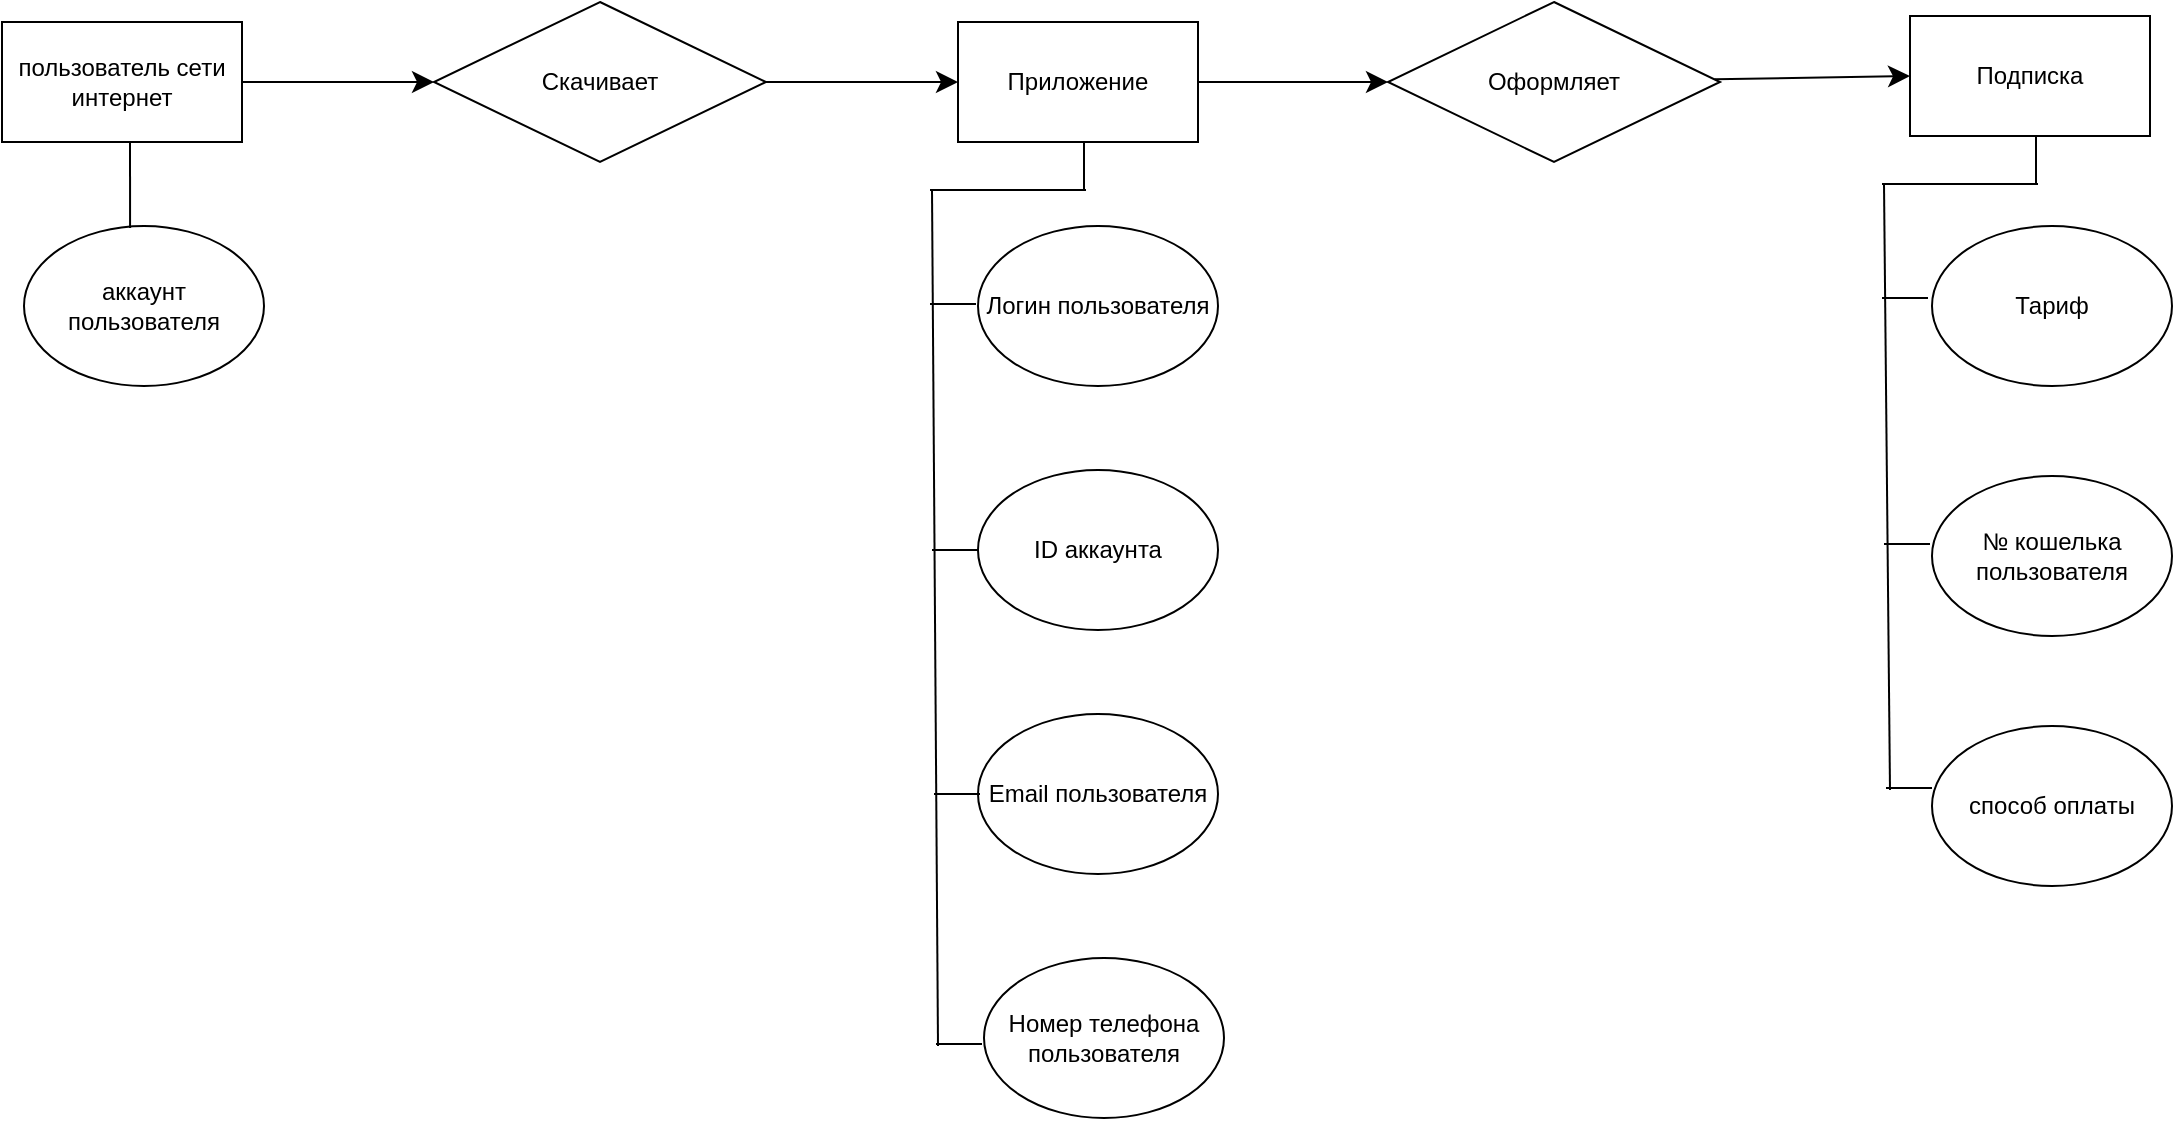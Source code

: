 <mxfile version="28.2.4">
  <diagram name="Страница — 1" id="siVvG38Noh7f5fZ6P-ZT">
    <mxGraphModel dx="2618" dy="846" grid="0" gridSize="10" guides="1" tooltips="1" connect="1" arrows="1" fold="1" page="0" pageScale="1" pageWidth="200" pageHeight="200" math="0" shadow="0">
      <root>
        <mxCell id="0" />
        <mxCell id="1" parent="0" />
        <mxCell id="oa2bo86zXqkCxVE-I5L1-17" style="edgeStyle=none;curved=1;rounded=0;orthogonalLoop=1;jettySize=auto;html=1;entryX=0;entryY=0.5;entryDx=0;entryDy=0;fontSize=12;startSize=8;endSize=8;" edge="1" parent="1" source="oa2bo86zXqkCxVE-I5L1-2" target="oa2bo86zXqkCxVE-I5L1-4">
          <mxGeometry relative="1" as="geometry" />
        </mxCell>
        <mxCell id="oa2bo86zXqkCxVE-I5L1-2" value="Скачивает" style="rhombus;whiteSpace=wrap;html=1;" vertex="1" parent="1">
          <mxGeometry x="-658" y="155" width="166" height="80" as="geometry" />
        </mxCell>
        <mxCell id="oa2bo86zXqkCxVE-I5L1-16" style="edgeStyle=none;curved=1;rounded=0;orthogonalLoop=1;jettySize=auto;html=1;entryX=0;entryY=0.5;entryDx=0;entryDy=0;fontSize=12;startSize=8;endSize=8;" edge="1" parent="1" source="oa2bo86zXqkCxVE-I5L1-3" target="oa2bo86zXqkCxVE-I5L1-2">
          <mxGeometry relative="1" as="geometry" />
        </mxCell>
        <mxCell id="oa2bo86zXqkCxVE-I5L1-3" value="пользователь сети интернет" style="rounded=0;whiteSpace=wrap;html=1;" vertex="1" parent="1">
          <mxGeometry x="-874" y="165" width="120" height="60" as="geometry" />
        </mxCell>
        <mxCell id="oa2bo86zXqkCxVE-I5L1-18" style="edgeStyle=none;curved=1;rounded=0;orthogonalLoop=1;jettySize=auto;html=1;exitX=1;exitY=0.5;exitDx=0;exitDy=0;entryX=0;entryY=0.5;entryDx=0;entryDy=0;fontSize=12;startSize=8;endSize=8;" edge="1" parent="1" source="oa2bo86zXqkCxVE-I5L1-4" target="oa2bo86zXqkCxVE-I5L1-6">
          <mxGeometry relative="1" as="geometry" />
        </mxCell>
        <mxCell id="oa2bo86zXqkCxVE-I5L1-4" value="Приложение" style="rounded=0;whiteSpace=wrap;html=1;" vertex="1" parent="1">
          <mxGeometry x="-396" y="165" width="120" height="60" as="geometry" />
        </mxCell>
        <mxCell id="oa2bo86zXqkCxVE-I5L1-5" value="Подписка" style="rounded=0;whiteSpace=wrap;html=1;" vertex="1" parent="1">
          <mxGeometry x="80" y="162" width="120" height="60" as="geometry" />
        </mxCell>
        <mxCell id="oa2bo86zXqkCxVE-I5L1-19" style="edgeStyle=none;curved=1;rounded=0;orthogonalLoop=1;jettySize=auto;html=1;entryX=0;entryY=0.5;entryDx=0;entryDy=0;fontSize=12;startSize=8;endSize=8;" edge="1" parent="1" source="oa2bo86zXqkCxVE-I5L1-6" target="oa2bo86zXqkCxVE-I5L1-5">
          <mxGeometry relative="1" as="geometry" />
        </mxCell>
        <mxCell id="oa2bo86zXqkCxVE-I5L1-6" value="Оформляет" style="rhombus;whiteSpace=wrap;html=1;" vertex="1" parent="1">
          <mxGeometry x="-181" y="155" width="166" height="80" as="geometry" />
        </mxCell>
        <mxCell id="oa2bo86zXqkCxVE-I5L1-7" value="Логин пользователя" style="ellipse;whiteSpace=wrap;html=1;" vertex="1" parent="1">
          <mxGeometry x="-386" y="267" width="120" height="80" as="geometry" />
        </mxCell>
        <mxCell id="oa2bo86zXqkCxVE-I5L1-8" value="ID аккаунта" style="ellipse;whiteSpace=wrap;html=1;" vertex="1" parent="1">
          <mxGeometry x="-386" y="389" width="120" height="80" as="geometry" />
        </mxCell>
        <mxCell id="oa2bo86zXqkCxVE-I5L1-9" value="Email пользователя" style="ellipse;whiteSpace=wrap;html=1;" vertex="1" parent="1">
          <mxGeometry x="-386" y="511" width="120" height="80" as="geometry" />
        </mxCell>
        <mxCell id="oa2bo86zXqkCxVE-I5L1-10" style="edgeStyle=none;curved=1;rounded=0;orthogonalLoop=1;jettySize=auto;html=1;exitX=0.5;exitY=1;exitDx=0;exitDy=0;fontSize=12;startSize=8;endSize=8;" edge="1" parent="1" source="oa2bo86zXqkCxVE-I5L1-7" target="oa2bo86zXqkCxVE-I5L1-7">
          <mxGeometry relative="1" as="geometry" />
        </mxCell>
        <mxCell id="oa2bo86zXqkCxVE-I5L1-12" value="Номер телефона&lt;div&gt;пользователя&lt;/div&gt;" style="ellipse;whiteSpace=wrap;html=1;" vertex="1" parent="1">
          <mxGeometry x="-383" y="633" width="120" height="80" as="geometry" />
        </mxCell>
        <mxCell id="oa2bo86zXqkCxVE-I5L1-20" value="аккаунт пользователя" style="ellipse;whiteSpace=wrap;html=1;" vertex="1" parent="1">
          <mxGeometry x="-863" y="267" width="120" height="80" as="geometry" />
        </mxCell>
        <mxCell id="oa2bo86zXqkCxVE-I5L1-23" value="№ кошелька пользователя" style="ellipse;whiteSpace=wrap;html=1;" vertex="1" parent="1">
          <mxGeometry x="91" y="392" width="120" height="80" as="geometry" />
        </mxCell>
        <mxCell id="oa2bo86zXqkCxVE-I5L1-24" value="Тариф" style="ellipse;whiteSpace=wrap;html=1;" vertex="1" parent="1">
          <mxGeometry x="91" y="267" width="120" height="80" as="geometry" />
        </mxCell>
        <mxCell id="oa2bo86zXqkCxVE-I5L1-25" value="способ оплаты" style="ellipse;whiteSpace=wrap;html=1;" vertex="1" parent="1">
          <mxGeometry x="91" y="517" width="120" height="80" as="geometry" />
        </mxCell>
        <mxCell id="oa2bo86zXqkCxVE-I5L1-29" value="" style="endArrow=none;html=1;rounded=0;fontSize=12;startSize=8;endSize=8;curved=1;" edge="1" parent="1">
          <mxGeometry width="50" height="50" relative="1" as="geometry">
            <mxPoint x="-333" y="249" as="sourcePoint" />
            <mxPoint x="-333" y="225" as="targetPoint" />
          </mxGeometry>
        </mxCell>
        <mxCell id="oa2bo86zXqkCxVE-I5L1-30" value="" style="endArrow=none;html=1;rounded=0;fontSize=12;startSize=8;endSize=8;curved=1;" edge="1" parent="1">
          <mxGeometry width="50" height="50" relative="1" as="geometry">
            <mxPoint x="-410" y="249" as="sourcePoint" />
            <mxPoint x="-332" y="249" as="targetPoint" />
          </mxGeometry>
        </mxCell>
        <mxCell id="oa2bo86zXqkCxVE-I5L1-32" value="" style="endArrow=none;html=1;rounded=0;fontSize=12;startSize=8;endSize=8;curved=1;" edge="1" parent="1">
          <mxGeometry width="50" height="50" relative="1" as="geometry">
            <mxPoint x="-406" y="677" as="sourcePoint" />
            <mxPoint x="-409" y="249" as="targetPoint" />
          </mxGeometry>
        </mxCell>
        <mxCell id="oa2bo86zXqkCxVE-I5L1-36" value="" style="endArrow=none;html=1;rounded=0;fontSize=12;startSize=8;endSize=8;curved=1;" edge="1" parent="1">
          <mxGeometry width="50" height="50" relative="1" as="geometry">
            <mxPoint x="-410" y="306" as="sourcePoint" />
            <mxPoint x="-387" y="306" as="targetPoint" />
          </mxGeometry>
        </mxCell>
        <mxCell id="oa2bo86zXqkCxVE-I5L1-37" value="&lt;span style=&quot;color: rgba(0, 0, 0, 0); font-family: monospace; font-size: 0px; text-align: start; background-color: rgb(236, 236, 236);&quot;&gt;%3CmxGraphModel%3E%3Croot%3E%3CmxCell%20id%3D%220%22%2F%3E%3CmxCell%20id%3D%221%22%20parent%3D%220%22%2F%3E%3CmxCell%20id%3D%222%22%20value%3D%22%22%20style%3D%22endArrow%3Dnone%3Bhtml%3D1%3Brounded%3D0%3BfontSize%3D12%3BstartSize%3D8%3BendSize%3D8%3Bcurved%3D1%3B%22%20edge%3D%221%22%20parent%3D%221%22%3E%3CmxGeometry%20width%3D%2250%22%20height%3D%2250%22%20relative%3D%221%22%20as%3D%22geometry%22%3E%3CmxPoint%20x%3D%22-410%22%20y%3D%22306%22%20as%3D%22sourcePoint%22%2F%3E%3CmxPoint%20x%3D%22-387%22%20y%3D%22306%22%20as%3D%22targetPoint%22%2F%3E%3C%2FmxGeometry%3E%3C%2FmxCell%3E%3C%2Froot%3E%3C%2FmxGraphModel%3E&lt;/span&gt;&lt;span style=&quot;color: rgba(0, 0, 0, 0); font-family: monospace; font-size: 0px; text-align: start; background-color: rgb(236, 236, 236);&quot;&gt;%3CmxGraphModel%3E%3Croot%3E%3CmxCell%20id%3D%220%22%2F%3E%3CmxCell%20id%3D%221%22%20parent%3D%220%22%2F%3E%3CmxCell%20id%3D%222%22%20value%3D%22%22%20style%3D%22endArrow%3Dnone%3Bhtml%3D1%3Brounded%3D0%3BfontSize%3D12%3BstartSize%3D8%3BendSize%3D8%3Bcurved%3D1%3B%22%20edge%3D%221%22%20parent%3D%221%22%3E%3CmxGeometry%20width%3D%2250%22%20height%3D%2250%22%20relative%3D%221%22%20as%3D%22geometry%22%3E%3CmxPoint%20x%3D%22-410%22%20y%3D%22306%22%20as%3D%22sourcePoint%22%2F%3E%3CmxPoint%20x%3D%22-387%22%20y%3D%22306%22%20as%3D%22targetPoint%22%2F%3E%3C%2FmxGeometry%3E%3C%2FmxCell%3E%3C%2Froot%3E%3C%2FmxGraphModel%3E&lt;/span&gt;&lt;span style=&quot;color: rgba(0, 0, 0, 0); font-family: monospace; font-size: 0px; text-align: start; background-color: rgb(236, 236, 236);&quot;&gt;%3CmxGraphModel%3E%3Croot%3E%3CmxCell%20id%3D%220%22%2F%3E%3CmxCell%20id%3D%221%22%20parent%3D%220%22%2F%3E%3CmxCell%20id%3D%222%22%20value%3D%22%22%20style%3D%22endArrow%3Dnone%3Bhtml%3D1%3Brounded%3D0%3BfontSize%3D12%3BstartSize%3D8%3BendSize%3D8%3Bcurved%3D1%3B%22%20edge%3D%221%22%20parent%3D%221%22%3E%3CmxGeometry%20width%3D%2250%22%20height%3D%2250%22%20relative%3D%221%22%20as%3D%22geometry%22%3E%3CmxPoint%20x%3D%22-410%22%20y%3D%22306%22%20as%3D%22sourcePoint%22%2F%3E%3CmxPoint%20x%3D%22-387%22%20y%3D%22306%22%20as%3D%22targetPoint%22%2F%3E%3C%2FmxGeometry%3E%3C%2FmxCell%3E%3C%2Froot%3E%3C%2FmxGraphModel%3E&lt;/span&gt;" style="endArrow=none;html=1;rounded=0;fontSize=12;startSize=8;endSize=8;curved=1;" edge="1" parent="1">
          <mxGeometry width="50" height="50" relative="1" as="geometry">
            <mxPoint x="-409" y="429" as="sourcePoint" />
            <mxPoint x="-386" y="429" as="targetPoint" />
          </mxGeometry>
        </mxCell>
        <mxCell id="oa2bo86zXqkCxVE-I5L1-38" value="&lt;span style=&quot;color: rgba(0, 0, 0, 0); font-family: monospace; font-size: 0px; text-align: start; background-color: rgb(236, 236, 236);&quot;&gt;%3CmxGraphModel%3E%3Croot%3E%3CmxCell%20id%3D%220%22%2F%3E%3CmxCell%20id%3D%221%22%20parent%3D%220%22%2F%3E%3CmxCell%20id%3D%222%22%20value%3D%22%22%20style%3D%22endArrow%3Dnone%3Bhtml%3D1%3Brounded%3D0%3BfontSize%3D12%3BstartSize%3D8%3BendSize%3D8%3Bcurved%3D1%3B%22%20edge%3D%221%22%20parent%3D%221%22%3E%3CmxGeometry%20width%3D%2250%22%20height%3D%2250%22%20relative%3D%221%22%20as%3D%22geometry%22%3E%3CmxPoint%20x%3D%22-410%22%20y%3D%22306%22%20as%3D%22sourcePoint%22%2F%3E%3CmxPoint%20x%3D%22-387%22%20y%3D%22306%22%20as%3D%22targetPoint%22%2F%3E%3C%2FmxGeometry%3E%3C%2FmxCell%3E%3C%2Froot%3E%3C%2FmxGraphModel%3E&lt;/span&gt;&lt;span style=&quot;color: rgba(0, 0, 0, 0); font-family: monospace; font-size: 0px; text-align: start; background-color: rgb(236, 236, 236);&quot;&gt;%3CmxGraphModel%3E%3Croot%3E%3CmxCell%20id%3D%220%22%2F%3E%3CmxCell%20id%3D%221%22%20parent%3D%220%22%2F%3E%3CmxCell%20id%3D%222%22%20value%3D%22%22%20style%3D%22endArrow%3Dnone%3Bhtml%3D1%3Brounded%3D0%3BfontSize%3D12%3BstartSize%3D8%3BendSize%3D8%3Bcurved%3D1%3B%22%20edge%3D%221%22%20parent%3D%221%22%3E%3CmxGeometry%20width%3D%2250%22%20height%3D%2250%22%20relative%3D%221%22%20as%3D%22geometry%22%3E%3CmxPoint%20x%3D%22-410%22%20y%3D%22306%22%20as%3D%22sourcePoint%22%2F%3E%3CmxPoint%20x%3D%22-387%22%20y%3D%22306%22%20as%3D%22targetPoint%22%2F%3E%3C%2FmxGeometry%3E%3C%2FmxCell%3E%3C%2Froot%3E%3C%2FmxGraphModel%3E&lt;/span&gt;&lt;span style=&quot;color: rgba(0, 0, 0, 0); font-family: monospace; font-size: 0px; text-align: start; background-color: rgb(236, 236, 236);&quot;&gt;%3CmxGraphModel%3E%3Croot%3E%3CmxCell%20id%3D%220%22%2F%3E%3CmxCell%20id%3D%221%22%20parent%3D%220%22%2F%3E%3CmxCell%20id%3D%222%22%20value%3D%22%22%20style%3D%22endArrow%3Dnone%3Bhtml%3D1%3Brounded%3D0%3BfontSize%3D12%3BstartSize%3D8%3BendSize%3D8%3Bcurved%3D1%3B%22%20edge%3D%221%22%20parent%3D%221%22%3E%3CmxGeometry%20width%3D%2250%22%20height%3D%2250%22%20relative%3D%221%22%20as%3D%22geometry%22%3E%3CmxPoint%20x%3D%22-410%22%20y%3D%22306%22%20as%3D%22sourcePoint%22%2F%3E%3CmxPoint%20x%3D%22-387%22%20y%3D%22306%22%20as%3D%22targetPoint%22%2F%3E%3C%2FmxGeometry%3E%3C%2FmxCell%3E%3C%2Froot%3E%3C%2FmxGraphModel%3E&lt;/span&gt;" style="endArrow=none;html=1;rounded=0;fontSize=12;startSize=8;endSize=8;curved=1;" edge="1" parent="1">
          <mxGeometry width="50" height="50" relative="1" as="geometry">
            <mxPoint x="-408" y="551" as="sourcePoint" />
            <mxPoint x="-385" y="551" as="targetPoint" />
          </mxGeometry>
        </mxCell>
        <mxCell id="oa2bo86zXqkCxVE-I5L1-39" value="&lt;span style=&quot;color: rgba(0, 0, 0, 0); font-family: monospace; font-size: 0px; text-align: start; background-color: rgb(236, 236, 236);&quot;&gt;%3CmxGraphModel%3E%3Croot%3E%3CmxCell%20id%3D%220%22%2F%3E%3CmxCell%20id%3D%221%22%20parent%3D%220%22%2F%3E%3CmxCell%20id%3D%222%22%20value%3D%22%22%20style%3D%22endArrow%3Dnone%3Bhtml%3D1%3Brounded%3D0%3BfontSize%3D12%3BstartSize%3D8%3BendSize%3D8%3Bcurved%3D1%3B%22%20edge%3D%221%22%20parent%3D%221%22%3E%3CmxGeometry%20width%3D%2250%22%20height%3D%2250%22%20relative%3D%221%22%20as%3D%22geometry%22%3E%3CmxPoint%20x%3D%22-410%22%20y%3D%22306%22%20as%3D%22sourcePoint%22%2F%3E%3CmxPoint%20x%3D%22-387%22%20y%3D%22306%22%20as%3D%22targetPoint%22%2F%3E%3C%2FmxGeometry%3E%3C%2FmxCell%3E%3C%2Froot%3E%3C%2FmxGraphModel%3E&lt;/span&gt;&lt;span style=&quot;color: rgba(0, 0, 0, 0); font-family: monospace; font-size: 0px; text-align: start; background-color: rgb(236, 236, 236);&quot;&gt;%3CmxGraphModel%3E%3Croot%3E%3CmxCell%20id%3D%220%22%2F%3E%3CmxCell%20id%3D%221%22%20parent%3D%220%22%2F%3E%3CmxCell%20id%3D%222%22%20value%3D%22%22%20style%3D%22endArrow%3Dnone%3Bhtml%3D1%3Brounded%3D0%3BfontSize%3D12%3BstartSize%3D8%3BendSize%3D8%3Bcurved%3D1%3B%22%20edge%3D%221%22%20parent%3D%221%22%3E%3CmxGeometry%20width%3D%2250%22%20height%3D%2250%22%20relative%3D%221%22%20as%3D%22geometry%22%3E%3CmxPoint%20x%3D%22-410%22%20y%3D%22306%22%20as%3D%22sourcePoint%22%2F%3E%3CmxPoint%20x%3D%22-387%22%20y%3D%22306%22%20as%3D%22targetPoint%22%2F%3E%3C%2FmxGeometry%3E%3C%2FmxCell%3E%3C%2Froot%3E%3C%2FmxGraphModel%3E&lt;/span&gt;&lt;span style=&quot;color: rgba(0, 0, 0, 0); font-family: monospace; font-size: 0px; text-align: start; background-color: rgb(236, 236, 236);&quot;&gt;%3CmxGraphModel%3E%3Croot%3E%3CmxCell%20id%3D%220%22%2F%3E%3CmxCell%20id%3D%221%22%20parent%3D%220%22%2F%3E%3CmxCell%20id%3D%222%22%20value%3D%22%22%20style%3D%22endArrow%3Dnone%3Bhtml%3D1%3Brounded%3D0%3BfontSize%3D12%3BstartSize%3D8%3BendSize%3D8%3Bcurved%3D1%3B%22%20edge%3D%221%22%20parent%3D%221%22%3E%3CmxGeometry%20width%3D%2250%22%20height%3D%2250%22%20relative%3D%221%22%20as%3D%22geometry%22%3E%3CmxPoint%20x%3D%22-410%22%20y%3D%22306%22%20as%3D%22sourcePoint%22%2F%3E%3CmxPoint%20x%3D%22-387%22%20y%3D%22306%22%20as%3D%22targetPoint%22%2F%3E%3C%2FmxGeometry%3E%3C%2FmxCell%3E%3C%2Froot%3E%3C%2FmxGraphModel%3E&lt;/span&gt;" style="endArrow=none;html=1;rounded=0;fontSize=12;startSize=8;endSize=8;curved=1;" edge="1" parent="1">
          <mxGeometry width="50" height="50" relative="1" as="geometry">
            <mxPoint x="-407" y="676" as="sourcePoint" />
            <mxPoint x="-384" y="676" as="targetPoint" />
          </mxGeometry>
        </mxCell>
        <mxCell id="oa2bo86zXqkCxVE-I5L1-40" style="edgeStyle=none;curved=1;rounded=0;orthogonalLoop=1;jettySize=auto;html=1;exitX=0.5;exitY=1;exitDx=0;exitDy=0;fontSize=12;startSize=8;endSize=8;" edge="1" parent="1">
          <mxGeometry relative="1" as="geometry">
            <mxPoint x="-803" y="347" as="sourcePoint" />
            <mxPoint x="-803" y="347" as="targetPoint" />
          </mxGeometry>
        </mxCell>
        <mxCell id="oa2bo86zXqkCxVE-I5L1-41" value="" style="endArrow=none;html=1;rounded=0;fontSize=12;startSize=8;endSize=8;curved=1;exitX=0.442;exitY=0.013;exitDx=0;exitDy=0;exitPerimeter=0;" edge="1" parent="1" source="oa2bo86zXqkCxVE-I5L1-20">
          <mxGeometry width="50" height="50" relative="1" as="geometry">
            <mxPoint x="-810" y="249" as="sourcePoint" />
            <mxPoint x="-810" y="225" as="targetPoint" />
          </mxGeometry>
        </mxCell>
        <mxCell id="oa2bo86zXqkCxVE-I5L1-48" style="edgeStyle=none;curved=1;rounded=0;orthogonalLoop=1;jettySize=auto;html=1;exitX=0.5;exitY=1;exitDx=0;exitDy=0;fontSize=12;startSize=8;endSize=8;" edge="1" parent="1">
          <mxGeometry relative="1" as="geometry">
            <mxPoint x="150" y="344" as="sourcePoint" />
            <mxPoint x="150" y="344" as="targetPoint" />
          </mxGeometry>
        </mxCell>
        <mxCell id="oa2bo86zXqkCxVE-I5L1-49" value="" style="endArrow=none;html=1;rounded=0;fontSize=12;startSize=8;endSize=8;curved=1;" edge="1" parent="1">
          <mxGeometry width="50" height="50" relative="1" as="geometry">
            <mxPoint x="143" y="246" as="sourcePoint" />
            <mxPoint x="143" y="222" as="targetPoint" />
          </mxGeometry>
        </mxCell>
        <mxCell id="oa2bo86zXqkCxVE-I5L1-50" value="" style="endArrow=none;html=1;rounded=0;fontSize=12;startSize=8;endSize=8;curved=1;" edge="1" parent="1">
          <mxGeometry width="50" height="50" relative="1" as="geometry">
            <mxPoint x="66" y="246" as="sourcePoint" />
            <mxPoint x="144" y="246" as="targetPoint" />
          </mxGeometry>
        </mxCell>
        <mxCell id="oa2bo86zXqkCxVE-I5L1-51" value="" style="endArrow=none;html=1;rounded=0;fontSize=12;startSize=8;endSize=8;curved=1;" edge="1" parent="1">
          <mxGeometry width="50" height="50" relative="1" as="geometry">
            <mxPoint x="70" y="549" as="sourcePoint" />
            <mxPoint x="67" y="246" as="targetPoint" />
          </mxGeometry>
        </mxCell>
        <mxCell id="oa2bo86zXqkCxVE-I5L1-52" value="" style="endArrow=none;html=1;rounded=0;fontSize=12;startSize=8;endSize=8;curved=1;" edge="1" parent="1">
          <mxGeometry width="50" height="50" relative="1" as="geometry">
            <mxPoint x="66" y="303" as="sourcePoint" />
            <mxPoint x="89" y="303" as="targetPoint" />
          </mxGeometry>
        </mxCell>
        <mxCell id="oa2bo86zXqkCxVE-I5L1-53" value="&lt;span style=&quot;color: rgba(0, 0, 0, 0); font-family: monospace; font-size: 0px; text-align: start; background-color: rgb(236, 236, 236);&quot;&gt;%3CmxGraphModel%3E%3Croot%3E%3CmxCell%20id%3D%220%22%2F%3E%3CmxCell%20id%3D%221%22%20parent%3D%220%22%2F%3E%3CmxCell%20id%3D%222%22%20value%3D%22%22%20style%3D%22endArrow%3Dnone%3Bhtml%3D1%3Brounded%3D0%3BfontSize%3D12%3BstartSize%3D8%3BendSize%3D8%3Bcurved%3D1%3B%22%20edge%3D%221%22%20parent%3D%221%22%3E%3CmxGeometry%20width%3D%2250%22%20height%3D%2250%22%20relative%3D%221%22%20as%3D%22geometry%22%3E%3CmxPoint%20x%3D%22-410%22%20y%3D%22306%22%20as%3D%22sourcePoint%22%2F%3E%3CmxPoint%20x%3D%22-387%22%20y%3D%22306%22%20as%3D%22targetPoint%22%2F%3E%3C%2FmxGeometry%3E%3C%2FmxCell%3E%3C%2Froot%3E%3C%2FmxGraphModel%3E&lt;/span&gt;&lt;span style=&quot;color: rgba(0, 0, 0, 0); font-family: monospace; font-size: 0px; text-align: start; background-color: rgb(236, 236, 236);&quot;&gt;%3CmxGraphModel%3E%3Croot%3E%3CmxCell%20id%3D%220%22%2F%3E%3CmxCell%20id%3D%221%22%20parent%3D%220%22%2F%3E%3CmxCell%20id%3D%222%22%20value%3D%22%22%20style%3D%22endArrow%3Dnone%3Bhtml%3D1%3Brounded%3D0%3BfontSize%3D12%3BstartSize%3D8%3BendSize%3D8%3Bcurved%3D1%3B%22%20edge%3D%221%22%20parent%3D%221%22%3E%3CmxGeometry%20width%3D%2250%22%20height%3D%2250%22%20relative%3D%221%22%20as%3D%22geometry%22%3E%3CmxPoint%20x%3D%22-410%22%20y%3D%22306%22%20as%3D%22sourcePoint%22%2F%3E%3CmxPoint%20x%3D%22-387%22%20y%3D%22306%22%20as%3D%22targetPoint%22%2F%3E%3C%2FmxGeometry%3E%3C%2FmxCell%3E%3C%2Froot%3E%3C%2FmxGraphModel%3E&lt;/span&gt;&lt;span style=&quot;color: rgba(0, 0, 0, 0); font-family: monospace; font-size: 0px; text-align: start; background-color: rgb(236, 236, 236);&quot;&gt;%3CmxGraphModel%3E%3Croot%3E%3CmxCell%20id%3D%220%22%2F%3E%3CmxCell%20id%3D%221%22%20parent%3D%220%22%2F%3E%3CmxCell%20id%3D%222%22%20value%3D%22%22%20style%3D%22endArrow%3Dnone%3Bhtml%3D1%3Brounded%3D0%3BfontSize%3D12%3BstartSize%3D8%3BendSize%3D8%3Bcurved%3D1%3B%22%20edge%3D%221%22%20parent%3D%221%22%3E%3CmxGeometry%20width%3D%2250%22%20height%3D%2250%22%20relative%3D%221%22%20as%3D%22geometry%22%3E%3CmxPoint%20x%3D%22-410%22%20y%3D%22306%22%20as%3D%22sourcePoint%22%2F%3E%3CmxPoint%20x%3D%22-387%22%20y%3D%22306%22%20as%3D%22targetPoint%22%2F%3E%3C%2FmxGeometry%3E%3C%2FmxCell%3E%3C%2Froot%3E%3C%2FmxGraphModel%3E&lt;/span&gt;" style="endArrow=none;html=1;rounded=0;fontSize=12;startSize=8;endSize=8;curved=1;" edge="1" parent="1">
          <mxGeometry width="50" height="50" relative="1" as="geometry">
            <mxPoint x="67" y="426" as="sourcePoint" />
            <mxPoint x="90" y="426" as="targetPoint" />
          </mxGeometry>
        </mxCell>
        <mxCell id="oa2bo86zXqkCxVE-I5L1-54" value="&lt;span style=&quot;color: rgba(0, 0, 0, 0); font-family: monospace; font-size: 0px; text-align: start; background-color: rgb(236, 236, 236);&quot;&gt;%3CmxGraphModel%3E%3Croot%3E%3CmxCell%20id%3D%220%22%2F%3E%3CmxCell%20id%3D%221%22%20parent%3D%220%22%2F%3E%3CmxCell%20id%3D%222%22%20value%3D%22%22%20style%3D%22endArrow%3Dnone%3Bhtml%3D1%3Brounded%3D0%3BfontSize%3D12%3BstartSize%3D8%3BendSize%3D8%3Bcurved%3D1%3B%22%20edge%3D%221%22%20parent%3D%221%22%3E%3CmxGeometry%20width%3D%2250%22%20height%3D%2250%22%20relative%3D%221%22%20as%3D%22geometry%22%3E%3CmxPoint%20x%3D%22-410%22%20y%3D%22306%22%20as%3D%22sourcePoint%22%2F%3E%3CmxPoint%20x%3D%22-387%22%20y%3D%22306%22%20as%3D%22targetPoint%22%2F%3E%3C%2FmxGeometry%3E%3C%2FmxCell%3E%3C%2Froot%3E%3C%2FmxGraphModel%3E&lt;/span&gt;&lt;span style=&quot;color: rgba(0, 0, 0, 0); font-family: monospace; font-size: 0px; text-align: start; background-color: rgb(236, 236, 236);&quot;&gt;%3CmxGraphModel%3E%3Croot%3E%3CmxCell%20id%3D%220%22%2F%3E%3CmxCell%20id%3D%221%22%20parent%3D%220%22%2F%3E%3CmxCell%20id%3D%222%22%20value%3D%22%22%20style%3D%22endArrow%3Dnone%3Bhtml%3D1%3Brounded%3D0%3BfontSize%3D12%3BstartSize%3D8%3BendSize%3D8%3Bcurved%3D1%3B%22%20edge%3D%221%22%20parent%3D%221%22%3E%3CmxGeometry%20width%3D%2250%22%20height%3D%2250%22%20relative%3D%221%22%20as%3D%22geometry%22%3E%3CmxPoint%20x%3D%22-410%22%20y%3D%22306%22%20as%3D%22sourcePoint%22%2F%3E%3CmxPoint%20x%3D%22-387%22%20y%3D%22306%22%20as%3D%22targetPoint%22%2F%3E%3C%2FmxGeometry%3E%3C%2FmxCell%3E%3C%2Froot%3E%3C%2FmxGraphModel%3E&lt;/span&gt;&lt;span style=&quot;color: rgba(0, 0, 0, 0); font-family: monospace; font-size: 0px; text-align: start; background-color: rgb(236, 236, 236);&quot;&gt;%3CmxGraphModel%3E%3Croot%3E%3CmxCell%20id%3D%220%22%2F%3E%3CmxCell%20id%3D%221%22%20parent%3D%220%22%2F%3E%3CmxCell%20id%3D%222%22%20value%3D%22%22%20style%3D%22endArrow%3Dnone%3Bhtml%3D1%3Brounded%3D0%3BfontSize%3D12%3BstartSize%3D8%3BendSize%3D8%3Bcurved%3D1%3B%22%20edge%3D%221%22%20parent%3D%221%22%3E%3CmxGeometry%20width%3D%2250%22%20height%3D%2250%22%20relative%3D%221%22%20as%3D%22geometry%22%3E%3CmxPoint%20x%3D%22-410%22%20y%3D%22306%22%20as%3D%22sourcePoint%22%2F%3E%3CmxPoint%20x%3D%22-387%22%20y%3D%22306%22%20as%3D%22targetPoint%22%2F%3E%3C%2FmxGeometry%3E%3C%2FmxCell%3E%3C%2Froot%3E%3C%2FmxGraphModel%3E&lt;/span&gt;" style="endArrow=none;html=1;rounded=0;fontSize=12;startSize=8;endSize=8;curved=1;" edge="1" parent="1">
          <mxGeometry width="50" height="50" relative="1" as="geometry">
            <mxPoint x="68" y="548" as="sourcePoint" />
            <mxPoint x="91" y="548" as="targetPoint" />
          </mxGeometry>
        </mxCell>
      </root>
    </mxGraphModel>
  </diagram>
</mxfile>
